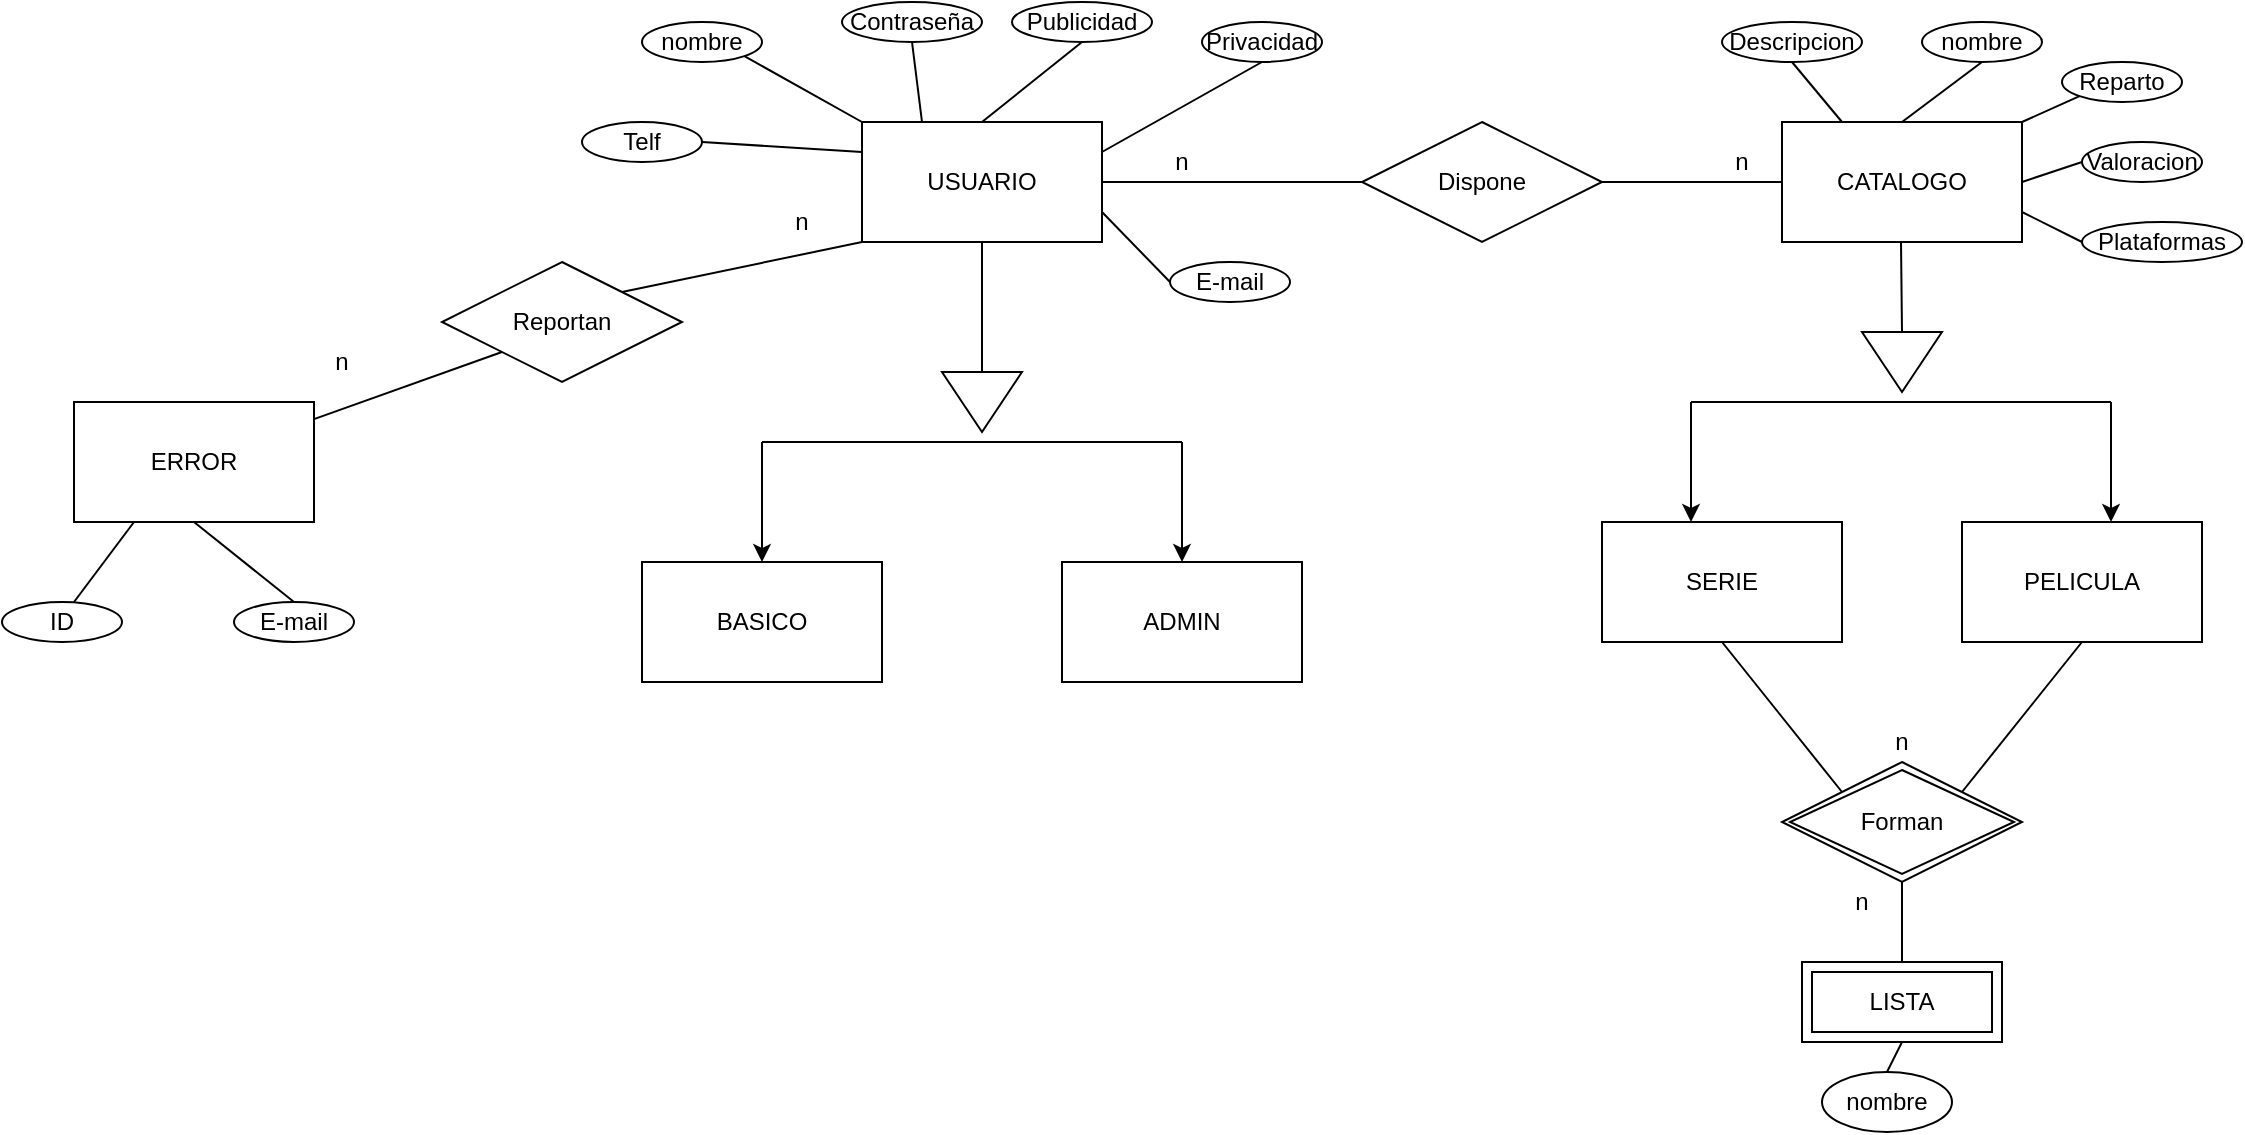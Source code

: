 <mxfile version="14.2.5" type="google"><diagram id="FUdrtqfwPhysMS_V6U0r" name="Page-1"><mxGraphModel dx="2009" dy="732" grid="1" gridSize="10" guides="1" tooltips="1" connect="1" arrows="1" fold="1" page="1" pageScale="1" pageWidth="827" pageHeight="1169" math="0" shadow="0"><root><mxCell id="0"/><mxCell id="1" parent="0"/><mxCell id="cCvKjvYCUygSp2elK1r1-1" value="&lt;font style=&quot;vertical-align: inherit&quot;&gt;&lt;font style=&quot;vertical-align: inherit&quot;&gt;USUARIO&lt;/font&gt;&lt;/font&gt;" style="rounded=0;whiteSpace=wrap;html=1;" vertex="1" parent="1"><mxGeometry x="260" y="90" width="120" height="60" as="geometry"/></mxCell><mxCell id="cCvKjvYCUygSp2elK1r1-2" value="&lt;font style=&quot;vertical-align: inherit&quot;&gt;&lt;font style=&quot;vertical-align: inherit&quot;&gt;nombre&lt;/font&gt;&lt;/font&gt;" style="ellipse;whiteSpace=wrap;html=1;" vertex="1" parent="1"><mxGeometry x="150" y="40" width="60" height="20" as="geometry"/></mxCell><mxCell id="cCvKjvYCUygSp2elK1r1-3" value="&lt;font style=&quot;vertical-align: inherit&quot;&gt;&lt;font style=&quot;vertical-align: inherit&quot;&gt;&lt;font style=&quot;vertical-align: inherit&quot;&gt;&lt;font style=&quot;vertical-align: inherit&quot;&gt;E-mail&lt;/font&gt;&lt;/font&gt;&lt;/font&gt;&lt;/font&gt;" style="ellipse;whiteSpace=wrap;html=1;" vertex="1" parent="1"><mxGeometry x="414" y="160" width="60" height="20" as="geometry"/></mxCell><mxCell id="cCvKjvYCUygSp2elK1r1-5" value="&lt;font style=&quot;vertical-align: inherit&quot;&gt;&lt;font style=&quot;vertical-align: inherit&quot;&gt;Contraseña&lt;/font&gt;&lt;/font&gt;" style="ellipse;whiteSpace=wrap;html=1;" vertex="1" parent="1"><mxGeometry x="250" y="30" width="70" height="20" as="geometry"/></mxCell><mxCell id="cCvKjvYCUygSp2elK1r1-7" value="&lt;font style=&quot;vertical-align: inherit&quot;&gt;&lt;font style=&quot;vertical-align: inherit&quot;&gt;CATALOGO&lt;/font&gt;&lt;/font&gt;" style="rounded=0;whiteSpace=wrap;html=1;" vertex="1" parent="1"><mxGeometry x="720" y="90" width="120" height="60" as="geometry"/></mxCell><mxCell id="cCvKjvYCUygSp2elK1r1-8" value="&lt;font style=&quot;vertical-align: inherit&quot;&gt;&lt;font style=&quot;vertical-align: inherit&quot;&gt;ERROR&lt;/font&gt;&lt;/font&gt;" style="rounded=0;whiteSpace=wrap;html=1;" vertex="1" parent="1"><mxGeometry x="-134" y="230" width="120" height="60" as="geometry"/></mxCell><mxCell id="cCvKjvYCUygSp2elK1r1-12" value="&lt;font style=&quot;vertical-align: inherit&quot;&gt;&lt;font style=&quot;vertical-align: inherit&quot;&gt;Plataformas&lt;/font&gt;&lt;/font&gt;" style="ellipse;whiteSpace=wrap;html=1;" vertex="1" parent="1"><mxGeometry x="870" y="140" width="80" height="20" as="geometry"/></mxCell><mxCell id="cCvKjvYCUygSp2elK1r1-13" value="&lt;font style=&quot;vertical-align: inherit&quot;&gt;&lt;font style=&quot;vertical-align: inherit&quot;&gt;Valoracion&lt;/font&gt;&lt;/font&gt;" style="ellipse;whiteSpace=wrap;html=1;" vertex="1" parent="1"><mxGeometry x="870" y="100" width="60" height="20" as="geometry"/></mxCell><mxCell id="cCvKjvYCUygSp2elK1r1-14" value="&lt;font style=&quot;vertical-align: inherit&quot;&gt;&lt;font style=&quot;vertical-align: inherit&quot;&gt;Reparto&lt;/font&gt;&lt;/font&gt;" style="ellipse;whiteSpace=wrap;html=1;" vertex="1" parent="1"><mxGeometry x="860" y="60" width="60" height="20" as="geometry"/></mxCell><mxCell id="cCvKjvYCUygSp2elK1r1-15" value="&lt;font style=&quot;vertical-align: inherit&quot;&gt;&lt;font style=&quot;vertical-align: inherit&quot;&gt;nombre&lt;/font&gt;&lt;/font&gt;" style="ellipse;whiteSpace=wrap;html=1;" vertex="1" parent="1"><mxGeometry x="790" y="40" width="60" height="20" as="geometry"/></mxCell><mxCell id="cCvKjvYCUygSp2elK1r1-16" value="&lt;font style=&quot;vertical-align: inherit&quot;&gt;&lt;font style=&quot;vertical-align: inherit&quot;&gt;Descripcion&lt;/font&gt;&lt;/font&gt;" style="ellipse;whiteSpace=wrap;html=1;" vertex="1" parent="1"><mxGeometry x="690" y="40" width="70" height="20" as="geometry"/></mxCell><mxCell id="cCvKjvYCUygSp2elK1r1-17" value="&lt;font style=&quot;vertical-align: inherit&quot;&gt;&lt;font style=&quot;vertical-align: inherit&quot;&gt;E-mail&lt;/font&gt;&lt;/font&gt;" style="ellipse;whiteSpace=wrap;html=1;" vertex="1" parent="1"><mxGeometry x="-54" y="330" width="60" height="20" as="geometry"/></mxCell><mxCell id="cCvKjvYCUygSp2elK1r1-18" value="&lt;font style=&quot;vertical-align: inherit&quot;&gt;&lt;font style=&quot;vertical-align: inherit&quot;&gt;ID&lt;/font&gt;&lt;/font&gt;" style="ellipse;whiteSpace=wrap;html=1;" vertex="1" parent="1"><mxGeometry x="-170" y="330" width="60" height="20" as="geometry"/></mxCell><mxCell id="cCvKjvYCUygSp2elK1r1-20" value="&lt;font style=&quot;vertical-align: inherit&quot;&gt;&lt;font style=&quot;vertical-align: inherit&quot;&gt;Privacidad&lt;/font&gt;&lt;/font&gt;" style="ellipse;whiteSpace=wrap;html=1;" vertex="1" parent="1"><mxGeometry x="430" y="40" width="60" height="20" as="geometry"/></mxCell><mxCell id="cCvKjvYCUygSp2elK1r1-21" value="&lt;font style=&quot;vertical-align: inherit&quot;&gt;&lt;font style=&quot;vertical-align: inherit&quot;&gt;Publicidad&lt;/font&gt;&lt;/font&gt;" style="ellipse;whiteSpace=wrap;html=1;" vertex="1" parent="1"><mxGeometry x="335" y="30" width="70" height="20" as="geometry"/></mxCell><mxCell id="cCvKjvYCUygSp2elK1r1-22" value="&lt;font style=&quot;vertical-align: inherit&quot;&gt;&lt;font style=&quot;vertical-align: inherit&quot;&gt;Telf&lt;/font&gt;&lt;/font&gt;" style="ellipse;whiteSpace=wrap;html=1;" vertex="1" parent="1"><mxGeometry x="120" y="90" width="60" height="20" as="geometry"/></mxCell><mxCell id="cCvKjvYCUygSp2elK1r1-25" value="" style="endArrow=none;html=1;exitX=1;exitY=1;exitDx=0;exitDy=0;entryX=0;entryY=0;entryDx=0;entryDy=0;" edge="1" parent="1" source="cCvKjvYCUygSp2elK1r1-2" target="cCvKjvYCUygSp2elK1r1-1"><mxGeometry width="50" height="50" relative="1" as="geometry"><mxPoint x="480" y="220" as="sourcePoint"/><mxPoint x="530" y="170" as="targetPoint"/></mxGeometry></mxCell><mxCell id="cCvKjvYCUygSp2elK1r1-26" value="" style="endArrow=none;html=1;exitX=0.5;exitY=1;exitDx=0;exitDy=0;entryX=0.5;entryY=0;entryDx=0;entryDy=0;" edge="1" parent="1" source="cCvKjvYCUygSp2elK1r1-21" target="cCvKjvYCUygSp2elK1r1-1"><mxGeometry width="50" height="50" relative="1" as="geometry"><mxPoint x="490" y="230" as="sourcePoint"/><mxPoint x="540" y="180" as="targetPoint"/></mxGeometry></mxCell><mxCell id="cCvKjvYCUygSp2elK1r1-28" value="" style="endArrow=none;html=1;exitX=1;exitY=0.5;exitDx=0;exitDy=0;entryX=0;entryY=0.25;entryDx=0;entryDy=0;" edge="1" parent="1" source="cCvKjvYCUygSp2elK1r1-22" target="cCvKjvYCUygSp2elK1r1-1"><mxGeometry width="50" height="50" relative="1" as="geometry"><mxPoint x="500" y="230" as="sourcePoint"/><mxPoint x="250" y="100" as="targetPoint"/></mxGeometry></mxCell><mxCell id="cCvKjvYCUygSp2elK1r1-30" value="" style="endArrow=none;html=1;exitX=0.5;exitY=1;exitDx=0;exitDy=0;entryX=0.25;entryY=0;entryDx=0;entryDy=0;" edge="1" parent="1" source="cCvKjvYCUygSp2elK1r1-5" target="cCvKjvYCUygSp2elK1r1-1"><mxGeometry width="50" height="50" relative="1" as="geometry"><mxPoint x="530" y="270" as="sourcePoint"/><mxPoint x="580" y="220" as="targetPoint"/></mxGeometry></mxCell><mxCell id="cCvKjvYCUygSp2elK1r1-31" style="edgeStyle=orthogonalEdgeStyle;rounded=0;orthogonalLoop=1;jettySize=auto;html=1;exitX=0.5;exitY=1;exitDx=0;exitDy=0;" edge="1" parent="1" source="cCvKjvYCUygSp2elK1r1-15" target="cCvKjvYCUygSp2elK1r1-15"><mxGeometry relative="1" as="geometry"/></mxCell><mxCell id="cCvKjvYCUygSp2elK1r1-32" value="" style="endArrow=none;html=1;exitX=0.5;exitY=1;exitDx=0;exitDy=0;entryX=0.25;entryY=0;entryDx=0;entryDy=0;" edge="1" parent="1" source="cCvKjvYCUygSp2elK1r1-16" target="cCvKjvYCUygSp2elK1r1-7"><mxGeometry width="50" height="50" relative="1" as="geometry"><mxPoint x="620" y="280" as="sourcePoint"/><mxPoint x="670" y="230" as="targetPoint"/></mxGeometry></mxCell><mxCell id="cCvKjvYCUygSp2elK1r1-33" value="" style="endArrow=none;html=1;exitX=0;exitY=0.5;exitDx=0;exitDy=0;entryX=1;entryY=0.75;entryDx=0;entryDy=0;" edge="1" parent="1" source="cCvKjvYCUygSp2elK1r1-12" target="cCvKjvYCUygSp2elK1r1-7"><mxGeometry width="50" height="50" relative="1" as="geometry"><mxPoint x="630" y="290" as="sourcePoint"/><mxPoint x="680" y="240" as="targetPoint"/></mxGeometry></mxCell><mxCell id="cCvKjvYCUygSp2elK1r1-34" value="" style="endArrow=none;html=1;exitX=0;exitY=0.5;exitDx=0;exitDy=0;entryX=1;entryY=0.5;entryDx=0;entryDy=0;" edge="1" parent="1" source="cCvKjvYCUygSp2elK1r1-13" target="cCvKjvYCUygSp2elK1r1-7"><mxGeometry width="50" height="50" relative="1" as="geometry"><mxPoint x="640" y="300" as="sourcePoint"/><mxPoint x="690" y="250" as="targetPoint"/></mxGeometry></mxCell><mxCell id="cCvKjvYCUygSp2elK1r1-35" value="" style="endArrow=none;html=1;exitX=0;exitY=1;exitDx=0;exitDy=0;entryX=1;entryY=0;entryDx=0;entryDy=0;" edge="1" parent="1" source="cCvKjvYCUygSp2elK1r1-14" target="cCvKjvYCUygSp2elK1r1-7"><mxGeometry width="50" height="50" relative="1" as="geometry"><mxPoint x="650" y="310" as="sourcePoint"/><mxPoint x="700" y="260" as="targetPoint"/></mxGeometry></mxCell><mxCell id="cCvKjvYCUygSp2elK1r1-36" value="" style="endArrow=none;html=1;exitX=0.5;exitY=1;exitDx=0;exitDy=0;entryX=0.5;entryY=0;entryDx=0;entryDy=0;" edge="1" parent="1" source="cCvKjvYCUygSp2elK1r1-15" target="cCvKjvYCUygSp2elK1r1-7"><mxGeometry width="50" height="50" relative="1" as="geometry"><mxPoint x="660" y="320" as="sourcePoint"/><mxPoint x="710" y="270" as="targetPoint"/></mxGeometry></mxCell><mxCell id="cCvKjvYCUygSp2elK1r1-40" value="" style="endArrow=none;html=1;exitX=0.5;exitY=0;exitDx=0;exitDy=0;entryX=0.5;entryY=1;entryDx=0;entryDy=0;" edge="1" parent="1" source="cCvKjvYCUygSp2elK1r1-17" target="cCvKjvYCUygSp2elK1r1-8"><mxGeometry width="50" height="50" relative="1" as="geometry"><mxPoint x="86" y="160" as="sourcePoint"/><mxPoint x="136" y="110" as="targetPoint"/></mxGeometry></mxCell><mxCell id="cCvKjvYCUygSp2elK1r1-41" value="" style="endArrow=none;html=1;exitX=0.5;exitY=0;exitDx=0;exitDy=0;entryX=0.25;entryY=1;entryDx=0;entryDy=0;" edge="1" parent="1" target="cCvKjvYCUygSp2elK1r1-8"><mxGeometry width="50" height="50" relative="1" as="geometry"><mxPoint x="-134" y="330" as="sourcePoint"/><mxPoint x="136" y="110" as="targetPoint"/></mxGeometry></mxCell><mxCell id="cCvKjvYCUygSp2elK1r1-42" value="&lt;font style=&quot;vertical-align: inherit&quot;&gt;&lt;font style=&quot;vertical-align: inherit&quot;&gt;BASICO&lt;/font&gt;&lt;/font&gt;" style="rounded=0;whiteSpace=wrap;html=1;" vertex="1" parent="1"><mxGeometry x="150" y="310" width="120" height="60" as="geometry"/></mxCell><mxCell id="cCvKjvYCUygSp2elK1r1-43" value="&lt;font style=&quot;vertical-align: inherit&quot;&gt;&lt;font style=&quot;vertical-align: inherit&quot;&gt;ADMIN&lt;/font&gt;&lt;/font&gt;" style="rounded=0;whiteSpace=wrap;html=1;" vertex="1" parent="1"><mxGeometry x="360" y="310" width="120" height="60" as="geometry"/></mxCell><mxCell id="cCvKjvYCUygSp2elK1r1-46" value="" style="endArrow=none;html=1;exitX=0.5;exitY=1;exitDx=0;exitDy=0;" edge="1" parent="1" source="cCvKjvYCUygSp2elK1r1-1"><mxGeometry width="50" height="50" relative="1" as="geometry"><mxPoint x="480" y="320" as="sourcePoint"/><mxPoint x="320" y="220" as="targetPoint"/></mxGeometry></mxCell><mxCell id="cCvKjvYCUygSp2elK1r1-49" value="" style="endArrow=classic;html=1;entryX=0.5;entryY=0;entryDx=0;entryDy=0;" edge="1" parent="1" target="cCvKjvYCUygSp2elK1r1-43"><mxGeometry width="50" height="50" relative="1" as="geometry"><mxPoint x="420" y="250" as="sourcePoint"/><mxPoint x="530" y="300" as="targetPoint"/></mxGeometry></mxCell><mxCell id="cCvKjvYCUygSp2elK1r1-50" value="" style="endArrow=classic;html=1;entryX=0.5;entryY=0;entryDx=0;entryDy=0;" edge="1" parent="1" target="cCvKjvYCUygSp2elK1r1-42"><mxGeometry width="50" height="50" relative="1" as="geometry"><mxPoint x="210" y="250" as="sourcePoint"/><mxPoint x="530" y="300" as="targetPoint"/></mxGeometry></mxCell><mxCell id="cCvKjvYCUygSp2elK1r1-51" value="" style="endArrow=none;html=1;" edge="1" parent="1"><mxGeometry width="50" height="50" relative="1" as="geometry"><mxPoint x="210" y="250" as="sourcePoint"/><mxPoint x="320" y="250" as="targetPoint"/></mxGeometry></mxCell><mxCell id="cCvKjvYCUygSp2elK1r1-52" value="" style="endArrow=none;html=1;" edge="1" parent="1"><mxGeometry width="50" height="50" relative="1" as="geometry"><mxPoint x="320" y="250" as="sourcePoint"/><mxPoint x="420" y="250" as="targetPoint"/><Array as="points"><mxPoint x="370" y="250"/></Array></mxGeometry></mxCell><mxCell id="cCvKjvYCUygSp2elK1r1-53" value="" style="triangle;whiteSpace=wrap;html=1;rotation=90;" vertex="1" parent="1"><mxGeometry x="305" y="210" width="30" height="40" as="geometry"/></mxCell><mxCell id="cCvKjvYCUygSp2elK1r1-65" value="&lt;font style=&quot;vertical-align: inherit&quot;&gt;&lt;font style=&quot;vertical-align: inherit&quot;&gt;SERIE&lt;/font&gt;&lt;/font&gt;" style="rounded=0;whiteSpace=wrap;html=1;" vertex="1" parent="1"><mxGeometry x="630" y="290" width="120" height="60" as="geometry"/></mxCell><mxCell id="cCvKjvYCUygSp2elK1r1-66" value="&lt;font style=&quot;vertical-align: inherit&quot;&gt;&lt;font style=&quot;vertical-align: inherit&quot;&gt;PELICULA&lt;/font&gt;&lt;/font&gt;" style="rounded=0;whiteSpace=wrap;html=1;" vertex="1" parent="1"><mxGeometry x="810" y="290" width="120" height="60" as="geometry"/></mxCell><mxCell id="cCvKjvYCUygSp2elK1r1-71" value="" style="endArrow=classic;html=1;entryX=0.5;entryY=0;entryDx=0;entryDy=0;" edge="1" parent="1"><mxGeometry width="50" height="50" relative="1" as="geometry"><mxPoint x="884.5" y="230" as="sourcePoint"/><mxPoint x="884.5" y="290" as="targetPoint"/></mxGeometry></mxCell><mxCell id="cCvKjvYCUygSp2elK1r1-72" value="" style="endArrow=classic;html=1;entryX=0.5;entryY=0;entryDx=0;entryDy=0;" edge="1" parent="1"><mxGeometry width="50" height="50" relative="1" as="geometry"><mxPoint x="674.5" y="230" as="sourcePoint"/><mxPoint x="674.5" y="290" as="targetPoint"/></mxGeometry></mxCell><mxCell id="cCvKjvYCUygSp2elK1r1-73" value="" style="endArrow=none;html=1;" edge="1" parent="1"><mxGeometry width="50" height="50" relative="1" as="geometry"><mxPoint x="674.5" y="230" as="sourcePoint"/><mxPoint x="784.5" y="230" as="targetPoint"/></mxGeometry></mxCell><mxCell id="cCvKjvYCUygSp2elK1r1-74" value="" style="endArrow=none;html=1;" edge="1" parent="1"><mxGeometry width="50" height="50" relative="1" as="geometry"><mxPoint x="784.5" y="230" as="sourcePoint"/><mxPoint x="884.5" y="230" as="targetPoint"/><Array as="points"><mxPoint x="834.5" y="230"/></Array></mxGeometry></mxCell><mxCell id="cCvKjvYCUygSp2elK1r1-75" value="" style="triangle;whiteSpace=wrap;html=1;rotation=90;" vertex="1" parent="1"><mxGeometry x="765" y="190" width="30" height="40" as="geometry"/></mxCell><mxCell id="cCvKjvYCUygSp2elK1r1-76" value="" style="endArrow=none;html=1;exitX=0.5;exitY=1;exitDx=0;exitDy=0;entryX=0;entryY=0.5;entryDx=0;entryDy=0;" edge="1" parent="1" target="cCvKjvYCUygSp2elK1r1-75"><mxGeometry width="50" height="50" relative="1" as="geometry"><mxPoint x="779.5" y="150" as="sourcePoint"/><mxPoint x="780" y="190" as="targetPoint"/></mxGeometry></mxCell><mxCell id="cCvKjvYCUygSp2elK1r1-77" value="&lt;font style=&quot;vertical-align: inherit&quot;&gt;&lt;font style=&quot;vertical-align: inherit&quot;&gt;LISTA&lt;/font&gt;&lt;/font&gt;" style="shape=ext;margin=3;double=1;whiteSpace=wrap;html=1;align=center;" vertex="1" parent="1"><mxGeometry x="730" y="510" width="100" height="40" as="geometry"/></mxCell><mxCell id="cCvKjvYCUygSp2elK1r1-78" value="&lt;font style=&quot;vertical-align: inherit&quot;&gt;&lt;font style=&quot;vertical-align: inherit&quot;&gt;nombre&lt;/font&gt;&lt;/font&gt;" style="ellipse;whiteSpace=wrap;html=1;align=center;" vertex="1" parent="1"><mxGeometry x="740" y="565" width="65" height="30" as="geometry"/></mxCell><mxCell id="cCvKjvYCUygSp2elK1r1-79" value="Forman" style="shape=rhombus;double=1;perimeter=rhombusPerimeter;whiteSpace=wrap;html=1;align=center;" vertex="1" parent="1"><mxGeometry x="720" y="410" width="120" height="60" as="geometry"/></mxCell><mxCell id="cCvKjvYCUygSp2elK1r1-81" value="" style="endArrow=none;html=1;exitX=0.5;exitY=0;exitDx=0;exitDy=0;entryX=0.5;entryY=1;entryDx=0;entryDy=0;" edge="1" parent="1" source="cCvKjvYCUygSp2elK1r1-78" target="cCvKjvYCUygSp2elK1r1-77"><mxGeometry width="50" height="50" relative="1" as="geometry"><mxPoint x="670" y="300" as="sourcePoint"/><mxPoint x="720" y="250" as="targetPoint"/></mxGeometry></mxCell><mxCell id="cCvKjvYCUygSp2elK1r1-82" value="" style="endArrow=none;html=1;entryX=0.5;entryY=1;entryDx=0;entryDy=0;" edge="1" parent="1" source="cCvKjvYCUygSp2elK1r1-77" target="cCvKjvYCUygSp2elK1r1-79"><mxGeometry width="50" height="50" relative="1" as="geometry"><mxPoint x="680" y="300" as="sourcePoint"/><mxPoint x="730" y="250" as="targetPoint"/></mxGeometry></mxCell><mxCell id="cCvKjvYCUygSp2elK1r1-83" value="" style="endArrow=none;html=1;exitX=0.5;exitY=1;exitDx=0;exitDy=0;entryX=1;entryY=0;entryDx=0;entryDy=0;" edge="1" parent="1" source="cCvKjvYCUygSp2elK1r1-66" target="cCvKjvYCUygSp2elK1r1-79"><mxGeometry width="50" height="50" relative="1" as="geometry"><mxPoint x="680" y="300" as="sourcePoint"/><mxPoint x="730" y="250" as="targetPoint"/></mxGeometry></mxCell><mxCell id="cCvKjvYCUygSp2elK1r1-84" value="" style="endArrow=none;html=1;exitX=0.5;exitY=1;exitDx=0;exitDy=0;entryX=0;entryY=0;entryDx=0;entryDy=0;" edge="1" parent="1" source="cCvKjvYCUygSp2elK1r1-65" target="cCvKjvYCUygSp2elK1r1-79"><mxGeometry width="50" height="50" relative="1" as="geometry"><mxPoint x="680" y="300" as="sourcePoint"/><mxPoint x="730" y="250" as="targetPoint"/></mxGeometry></mxCell><mxCell id="cCvKjvYCUygSp2elK1r1-85" value="" style="endArrow=none;html=1;exitX=0;exitY=0.5;exitDx=0;exitDy=0;entryX=1;entryY=0.75;entryDx=0;entryDy=0;" edge="1" parent="1" source="cCvKjvYCUygSp2elK1r1-3" target="cCvKjvYCUygSp2elK1r1-1"><mxGeometry width="50" height="50" relative="1" as="geometry"><mxPoint x="290" y="400" as="sourcePoint"/><mxPoint x="340" y="350" as="targetPoint"/></mxGeometry></mxCell><mxCell id="cCvKjvYCUygSp2elK1r1-86" value="" style="endArrow=none;html=1;exitX=0.5;exitY=1;exitDx=0;exitDy=0;entryX=1;entryY=0.25;entryDx=0;entryDy=0;" edge="1" parent="1" source="cCvKjvYCUygSp2elK1r1-20" target="cCvKjvYCUygSp2elK1r1-1"><mxGeometry width="50" height="50" relative="1" as="geometry"><mxPoint x="290" y="400" as="sourcePoint"/><mxPoint x="340" y="350" as="targetPoint"/></mxGeometry></mxCell><mxCell id="cCvKjvYCUygSp2elK1r1-87" value="Reportan" style="shape=rhombus;perimeter=rhombusPerimeter;whiteSpace=wrap;html=1;align=center;" vertex="1" parent="1"><mxGeometry x="50" y="160" width="120" height="60" as="geometry"/></mxCell><mxCell id="cCvKjvYCUygSp2elK1r1-88" value="Dispone" style="shape=rhombus;perimeter=rhombusPerimeter;whiteSpace=wrap;html=1;align=center;" vertex="1" parent="1"><mxGeometry x="510" y="90" width="120" height="60" as="geometry"/></mxCell><mxCell id="cCvKjvYCUygSp2elK1r1-89" value="" style="endArrow=none;html=1;exitX=0;exitY=1;exitDx=0;exitDy=0;entryX=1;entryY=0;entryDx=0;entryDy=0;" edge="1" parent="1" source="cCvKjvYCUygSp2elK1r1-1" target="cCvKjvYCUygSp2elK1r1-87"><mxGeometry width="50" height="50" relative="1" as="geometry"><mxPoint x="290" y="400" as="sourcePoint"/><mxPoint x="340" y="350" as="targetPoint"/></mxGeometry></mxCell><mxCell id="cCvKjvYCUygSp2elK1r1-90" value="" style="endArrow=none;html=1;exitX=0;exitY=0.5;exitDx=0;exitDy=0;entryX=1;entryY=0.5;entryDx=0;entryDy=0;" edge="1" parent="1" source="cCvKjvYCUygSp2elK1r1-7" target="cCvKjvYCUygSp2elK1r1-88"><mxGeometry width="50" height="50" relative="1" as="geometry"><mxPoint x="290" y="400" as="sourcePoint"/><mxPoint x="340" y="350" as="targetPoint"/></mxGeometry></mxCell><mxCell id="cCvKjvYCUygSp2elK1r1-91" value="" style="endArrow=none;html=1;exitX=1;exitY=0.5;exitDx=0;exitDy=0;entryX=0;entryY=0.5;entryDx=0;entryDy=0;" edge="1" parent="1" source="cCvKjvYCUygSp2elK1r1-1" target="cCvKjvYCUygSp2elK1r1-88"><mxGeometry width="50" height="50" relative="1" as="geometry"><mxPoint x="290" y="400" as="sourcePoint"/><mxPoint x="340" y="350" as="targetPoint"/></mxGeometry></mxCell><mxCell id="cCvKjvYCUygSp2elK1r1-92" value="" style="endArrow=none;html=1;exitX=0;exitY=1;exitDx=0;exitDy=0;" edge="1" parent="1" source="cCvKjvYCUygSp2elK1r1-87" target="cCvKjvYCUygSp2elK1r1-8"><mxGeometry width="50" height="50" relative="1" as="geometry"><mxPoint x="290" y="400" as="sourcePoint"/><mxPoint x="340" y="350" as="targetPoint"/></mxGeometry></mxCell><mxCell id="cCvKjvYCUygSp2elK1r1-93" value="n" style="text;html=1;strokeColor=none;fillColor=none;align=center;verticalAlign=middle;whiteSpace=wrap;rounded=0;" vertex="1" parent="1"><mxGeometry x="740" y="470" width="40" height="20" as="geometry"/></mxCell><mxCell id="cCvKjvYCUygSp2elK1r1-94" value="n" style="text;html=1;strokeColor=none;fillColor=none;align=center;verticalAlign=middle;whiteSpace=wrap;rounded=0;" vertex="1" parent="1"><mxGeometry x="760" y="390" width="40" height="20" as="geometry"/></mxCell><mxCell id="cCvKjvYCUygSp2elK1r1-95" value="n" style="text;html=1;strokeColor=none;fillColor=none;align=center;verticalAlign=middle;whiteSpace=wrap;rounded=0;" vertex="1" parent="1"><mxGeometry x="680" y="100" width="40" height="20" as="geometry"/></mxCell><mxCell id="cCvKjvYCUygSp2elK1r1-96" value="n" style="text;html=1;strokeColor=none;fillColor=none;align=center;verticalAlign=middle;whiteSpace=wrap;rounded=0;" vertex="1" parent="1"><mxGeometry x="400" y="100" width="40" height="20" as="geometry"/></mxCell><mxCell id="cCvKjvYCUygSp2elK1r1-97" value="n" style="text;html=1;strokeColor=none;fillColor=none;align=center;verticalAlign=middle;whiteSpace=wrap;rounded=0;" vertex="1" parent="1"><mxGeometry x="210" y="130" width="40" height="20" as="geometry"/></mxCell><mxCell id="cCvKjvYCUygSp2elK1r1-98" value="n" style="text;html=1;strokeColor=none;fillColor=none;align=center;verticalAlign=middle;whiteSpace=wrap;rounded=0;" vertex="1" parent="1"><mxGeometry x="-20" y="200" width="40" height="20" as="geometry"/></mxCell></root></mxGraphModel></diagram></mxfile>